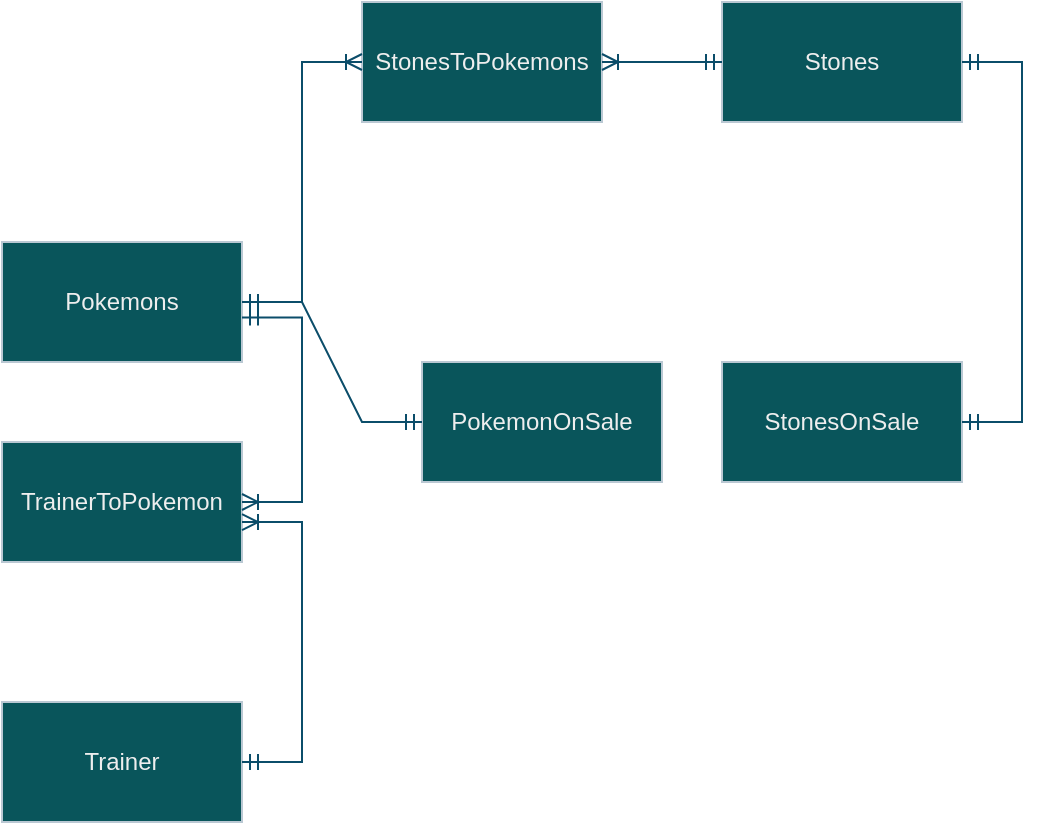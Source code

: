<mxfile version="21.6.8" type="device">
  <diagram id="R2lEEEUBdFMjLlhIrx00" name="Page-1">
    <mxGraphModel dx="1022" dy="793" grid="0" gridSize="10" guides="1" tooltips="1" connect="1" arrows="1" fold="1" page="1" pageScale="1" pageWidth="583" pageHeight="827" background="#ffffff" math="0" shadow="0" extFonts="Permanent Marker^https://fonts.googleapis.com/css?family=Permanent+Marker">
      <root>
        <mxCell id="0" />
        <mxCell id="1" parent="0" />
        <mxCell id="c4Pszokd2AULzj1XdHWD-1" value="Pokemons" style="rounded=0;whiteSpace=wrap;html=1;labelBackgroundColor=none;fillColor=#09555B;strokeColor=#BAC8D3;fontColor=#EEEEEE;" vertex="1" parent="1">
          <mxGeometry x="41" y="260" width="120" height="60" as="geometry" />
        </mxCell>
        <mxCell id="c4Pszokd2AULzj1XdHWD-2" value="StonesToPokemons" style="rounded=0;whiteSpace=wrap;html=1;labelBackgroundColor=none;fillColor=#09555B;strokeColor=#BAC8D3;fontColor=#EEEEEE;" vertex="1" parent="1">
          <mxGeometry x="221" y="140" width="120" height="60" as="geometry" />
        </mxCell>
        <mxCell id="c4Pszokd2AULzj1XdHWD-3" value="Stones" style="rounded=0;whiteSpace=wrap;html=1;strokeColor=#BAC8D3;fontColor=#EEEEEE;fillColor=#09555B;" vertex="1" parent="1">
          <mxGeometry x="401" y="140" width="120" height="60" as="geometry" />
        </mxCell>
        <mxCell id="c4Pszokd2AULzj1XdHWD-4" value="TrainerToPokemon" style="rounded=0;whiteSpace=wrap;html=1;labelBackgroundColor=none;fillColor=#09555B;strokeColor=#BAC8D3;fontColor=#EEEEEE;" vertex="1" parent="1">
          <mxGeometry x="41" y="360" width="120" height="60" as="geometry" />
        </mxCell>
        <mxCell id="c4Pszokd2AULzj1XdHWD-5" value="Trainer" style="rounded=0;whiteSpace=wrap;html=1;labelBackgroundColor=none;fillColor=#09555B;strokeColor=#BAC8D3;fontColor=#EEEEEE;" vertex="1" parent="1">
          <mxGeometry x="41" y="490" width="120" height="60" as="geometry" />
        </mxCell>
        <mxCell id="c4Pszokd2AULzj1XdHWD-6" value="PokemonOnSale" style="rounded=0;whiteSpace=wrap;html=1;labelBackgroundColor=none;fillColor=#09555B;strokeColor=#BAC8D3;fontColor=#EEEEEE;" vertex="1" parent="1">
          <mxGeometry x="251" y="320" width="120" height="60" as="geometry" />
        </mxCell>
        <mxCell id="c4Pszokd2AULzj1XdHWD-7" value="" style="edgeStyle=entityRelationEdgeStyle;fontSize=12;html=1;endArrow=ERoneToMany;startArrow=ERmandOne;rounded=0;strokeColor=#0B4D6A;exitX=1;exitY=0.5;exitDx=0;exitDy=0;entryX=0;entryY=0.5;entryDx=0;entryDy=0;" edge="1" parent="1" source="c4Pszokd2AULzj1XdHWD-1" target="c4Pszokd2AULzj1XdHWD-2">
          <mxGeometry width="100" height="100" relative="1" as="geometry">
            <mxPoint x="171" y="330" as="sourcePoint" />
            <mxPoint x="271" y="230" as="targetPoint" />
          </mxGeometry>
        </mxCell>
        <mxCell id="c4Pszokd2AULzj1XdHWD-8" value="" style="edgeStyle=entityRelationEdgeStyle;fontSize=12;html=1;endArrow=ERoneToMany;startArrow=ERmandOne;rounded=0;strokeColor=#0B4D6A;exitX=0;exitY=0.5;exitDx=0;exitDy=0;entryX=1;entryY=0.5;entryDx=0;entryDy=0;" edge="1" parent="1" source="c4Pszokd2AULzj1XdHWD-3" target="c4Pszokd2AULzj1XdHWD-2">
          <mxGeometry width="100" height="100" relative="1" as="geometry">
            <mxPoint x="171" y="300" as="sourcePoint" />
            <mxPoint x="231" y="180" as="targetPoint" />
          </mxGeometry>
        </mxCell>
        <mxCell id="c4Pszokd2AULzj1XdHWD-10" value="" style="edgeStyle=entityRelationEdgeStyle;fontSize=12;html=1;endArrow=ERoneToMany;startArrow=ERmandOne;rounded=0;strokeColor=#0B4D6A;exitX=1;exitY=0.5;exitDx=0;exitDy=0;entryX=1;entryY=0.667;entryDx=0;entryDy=0;entryPerimeter=0;" edge="1" parent="1" source="c4Pszokd2AULzj1XdHWD-5" target="c4Pszokd2AULzj1XdHWD-4">
          <mxGeometry width="100" height="100" relative="1" as="geometry">
            <mxPoint x="171" y="300" as="sourcePoint" />
            <mxPoint x="231" y="180" as="targetPoint" />
          </mxGeometry>
        </mxCell>
        <mxCell id="c4Pszokd2AULzj1XdHWD-11" value="" style="edgeStyle=entityRelationEdgeStyle;fontSize=12;html=1;endArrow=ERoneToMany;startArrow=ERmandOne;rounded=0;strokeColor=#0B4D6A;exitX=1;exitY=0.629;exitDx=0;exitDy=0;exitPerimeter=0;" edge="1" parent="1" source="c4Pszokd2AULzj1XdHWD-1" target="c4Pszokd2AULzj1XdHWD-4">
          <mxGeometry width="100" height="100" relative="1" as="geometry">
            <mxPoint x="181" y="310" as="sourcePoint" />
            <mxPoint x="241" y="190" as="targetPoint" />
          </mxGeometry>
        </mxCell>
        <mxCell id="c4Pszokd2AULzj1XdHWD-12" value="" style="edgeStyle=entityRelationEdgeStyle;fontSize=12;html=1;endArrow=ERmandOne;startArrow=ERmandOne;rounded=0;strokeColor=#0B4D6A;exitX=1;exitY=0.5;exitDx=0;exitDy=0;entryX=0;entryY=0.5;entryDx=0;entryDy=0;" edge="1" parent="1" source="c4Pszokd2AULzj1XdHWD-1" target="c4Pszokd2AULzj1XdHWD-6">
          <mxGeometry width="100" height="100" relative="1" as="geometry">
            <mxPoint x="251" y="600" as="sourcePoint" />
            <mxPoint x="351" y="500" as="targetPoint" />
          </mxGeometry>
        </mxCell>
        <mxCell id="c4Pszokd2AULzj1XdHWD-13" value="StonesOnSale" style="rounded=0;whiteSpace=wrap;html=1;strokeColor=#BAC8D3;fontColor=#EEEEEE;fillColor=#09555B;" vertex="1" parent="1">
          <mxGeometry x="401" y="320" width="120" height="60" as="geometry" />
        </mxCell>
        <mxCell id="c4Pszokd2AULzj1XdHWD-14" value="" style="edgeStyle=entityRelationEdgeStyle;fontSize=12;html=1;endArrow=ERmandOne;startArrow=ERmandOne;rounded=0;strokeColor=#0B4D6A;exitX=1;exitY=0.5;exitDx=0;exitDy=0;" edge="1" parent="1" source="c4Pszokd2AULzj1XdHWD-3" target="c4Pszokd2AULzj1XdHWD-13">
          <mxGeometry width="100" height="100" relative="1" as="geometry">
            <mxPoint x="171" y="300" as="sourcePoint" />
            <mxPoint x="261" y="360" as="targetPoint" />
          </mxGeometry>
        </mxCell>
      </root>
    </mxGraphModel>
  </diagram>
</mxfile>
